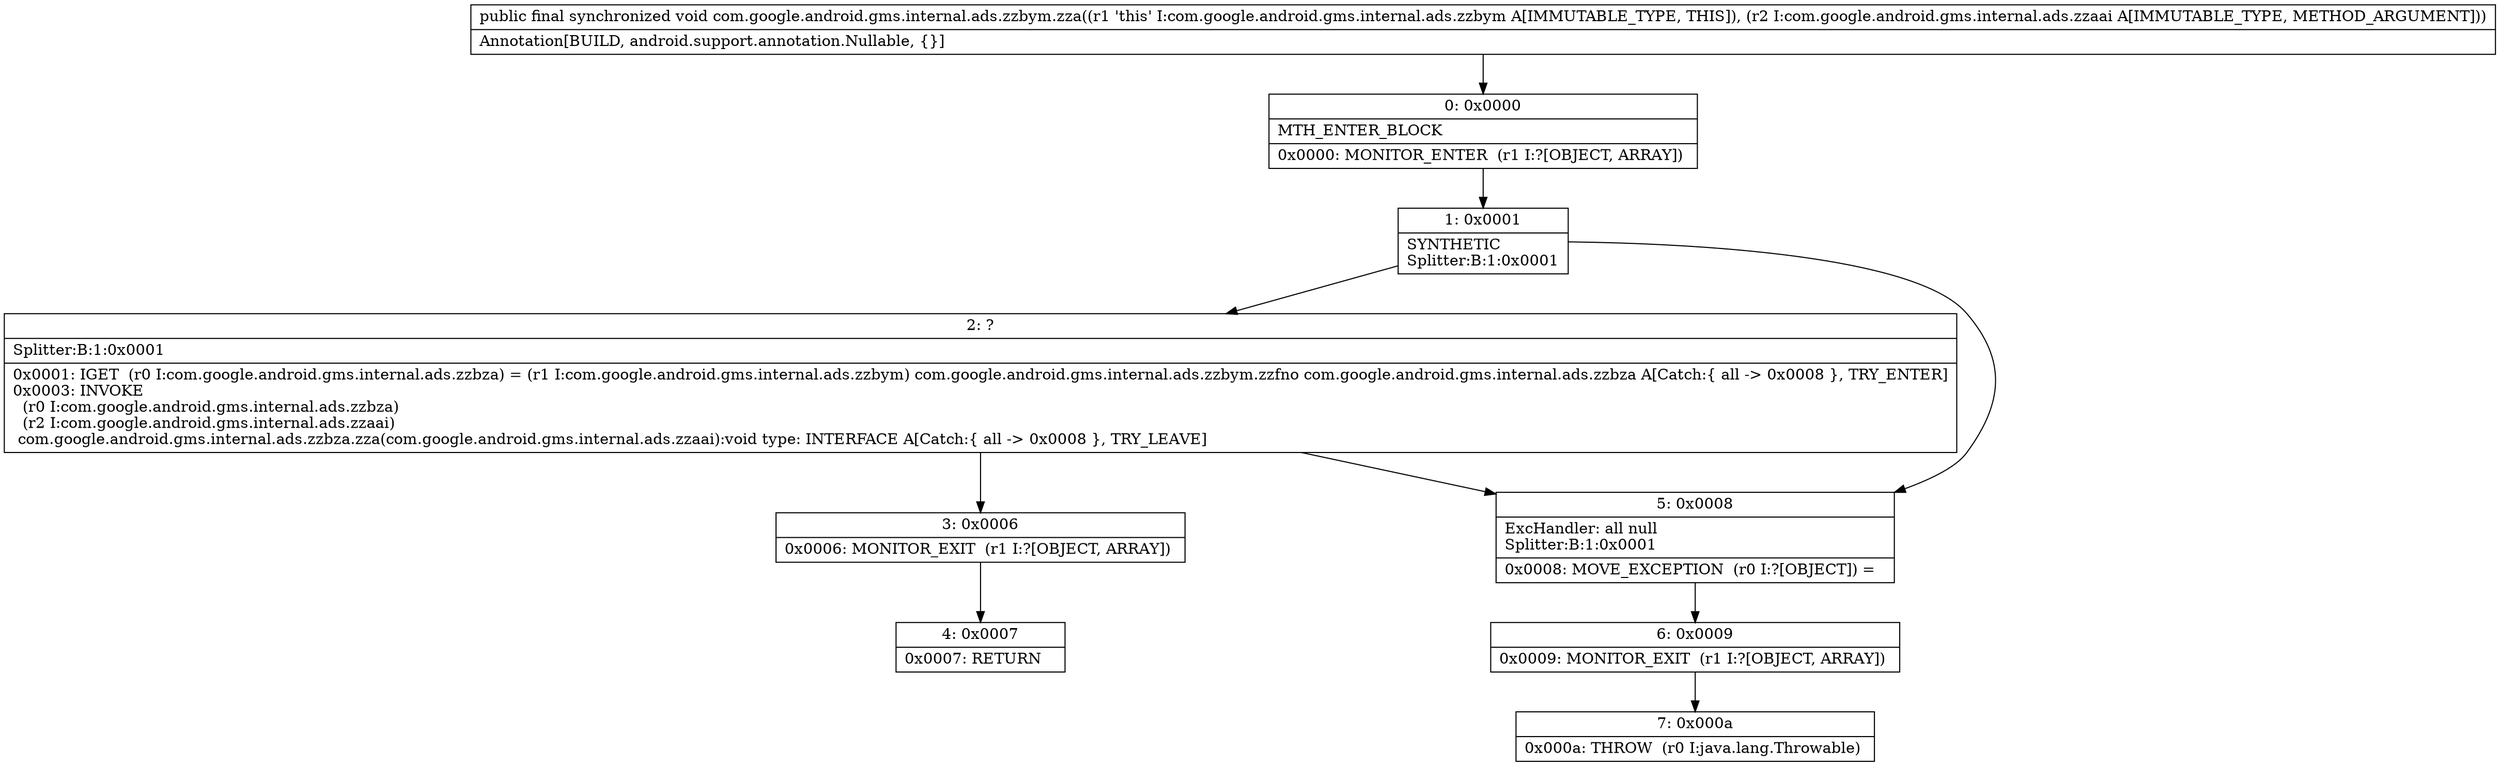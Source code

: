 digraph "CFG forcom.google.android.gms.internal.ads.zzbym.zza(Lcom\/google\/android\/gms\/internal\/ads\/zzaai;)V" {
Node_0 [shape=record,label="{0\:\ 0x0000|MTH_ENTER_BLOCK\l|0x0000: MONITOR_ENTER  (r1 I:?[OBJECT, ARRAY]) \l}"];
Node_1 [shape=record,label="{1\:\ 0x0001|SYNTHETIC\lSplitter:B:1:0x0001\l}"];
Node_2 [shape=record,label="{2\:\ ?|Splitter:B:1:0x0001\l|0x0001: IGET  (r0 I:com.google.android.gms.internal.ads.zzbza) = (r1 I:com.google.android.gms.internal.ads.zzbym) com.google.android.gms.internal.ads.zzbym.zzfno com.google.android.gms.internal.ads.zzbza A[Catch:\{ all \-\> 0x0008 \}, TRY_ENTER]\l0x0003: INVOKE  \l  (r0 I:com.google.android.gms.internal.ads.zzbza)\l  (r2 I:com.google.android.gms.internal.ads.zzaai)\l com.google.android.gms.internal.ads.zzbza.zza(com.google.android.gms.internal.ads.zzaai):void type: INTERFACE A[Catch:\{ all \-\> 0x0008 \}, TRY_LEAVE]\l}"];
Node_3 [shape=record,label="{3\:\ 0x0006|0x0006: MONITOR_EXIT  (r1 I:?[OBJECT, ARRAY]) \l}"];
Node_4 [shape=record,label="{4\:\ 0x0007|0x0007: RETURN   \l}"];
Node_5 [shape=record,label="{5\:\ 0x0008|ExcHandler: all null\lSplitter:B:1:0x0001\l|0x0008: MOVE_EXCEPTION  (r0 I:?[OBJECT]) =  \l}"];
Node_6 [shape=record,label="{6\:\ 0x0009|0x0009: MONITOR_EXIT  (r1 I:?[OBJECT, ARRAY]) \l}"];
Node_7 [shape=record,label="{7\:\ 0x000a|0x000a: THROW  (r0 I:java.lang.Throwable) \l}"];
MethodNode[shape=record,label="{public final synchronized void com.google.android.gms.internal.ads.zzbym.zza((r1 'this' I:com.google.android.gms.internal.ads.zzbym A[IMMUTABLE_TYPE, THIS]), (r2 I:com.google.android.gms.internal.ads.zzaai A[IMMUTABLE_TYPE, METHOD_ARGUMENT]))  | Annotation[BUILD, android.support.annotation.Nullable, \{\}]\l}"];
MethodNode -> Node_0;
Node_0 -> Node_1;
Node_1 -> Node_2;
Node_1 -> Node_5;
Node_2 -> Node_3;
Node_2 -> Node_5;
Node_3 -> Node_4;
Node_5 -> Node_6;
Node_6 -> Node_7;
}

